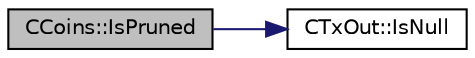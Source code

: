 digraph "CCoins::IsPruned"
{
  edge [fontname="Helvetica",fontsize="10",labelfontname="Helvetica",labelfontsize="10"];
  node [fontname="Helvetica",fontsize="10",shape=record];
  rankdir="LR";
  Node76 [label="CCoins::IsPruned",height=0.2,width=0.4,color="black", fillcolor="grey75", style="filled", fontcolor="black"];
  Node76 -> Node77 [color="midnightblue",fontsize="10",style="solid",fontname="Helvetica"];
  Node77 [label="CTxOut::IsNull",height=0.2,width=0.4,color="black", fillcolor="white", style="filled",URL="$class_c_tx_out.html#ab92a3c4c95c643f7b3ffd3ffa7cd7055"];
}
